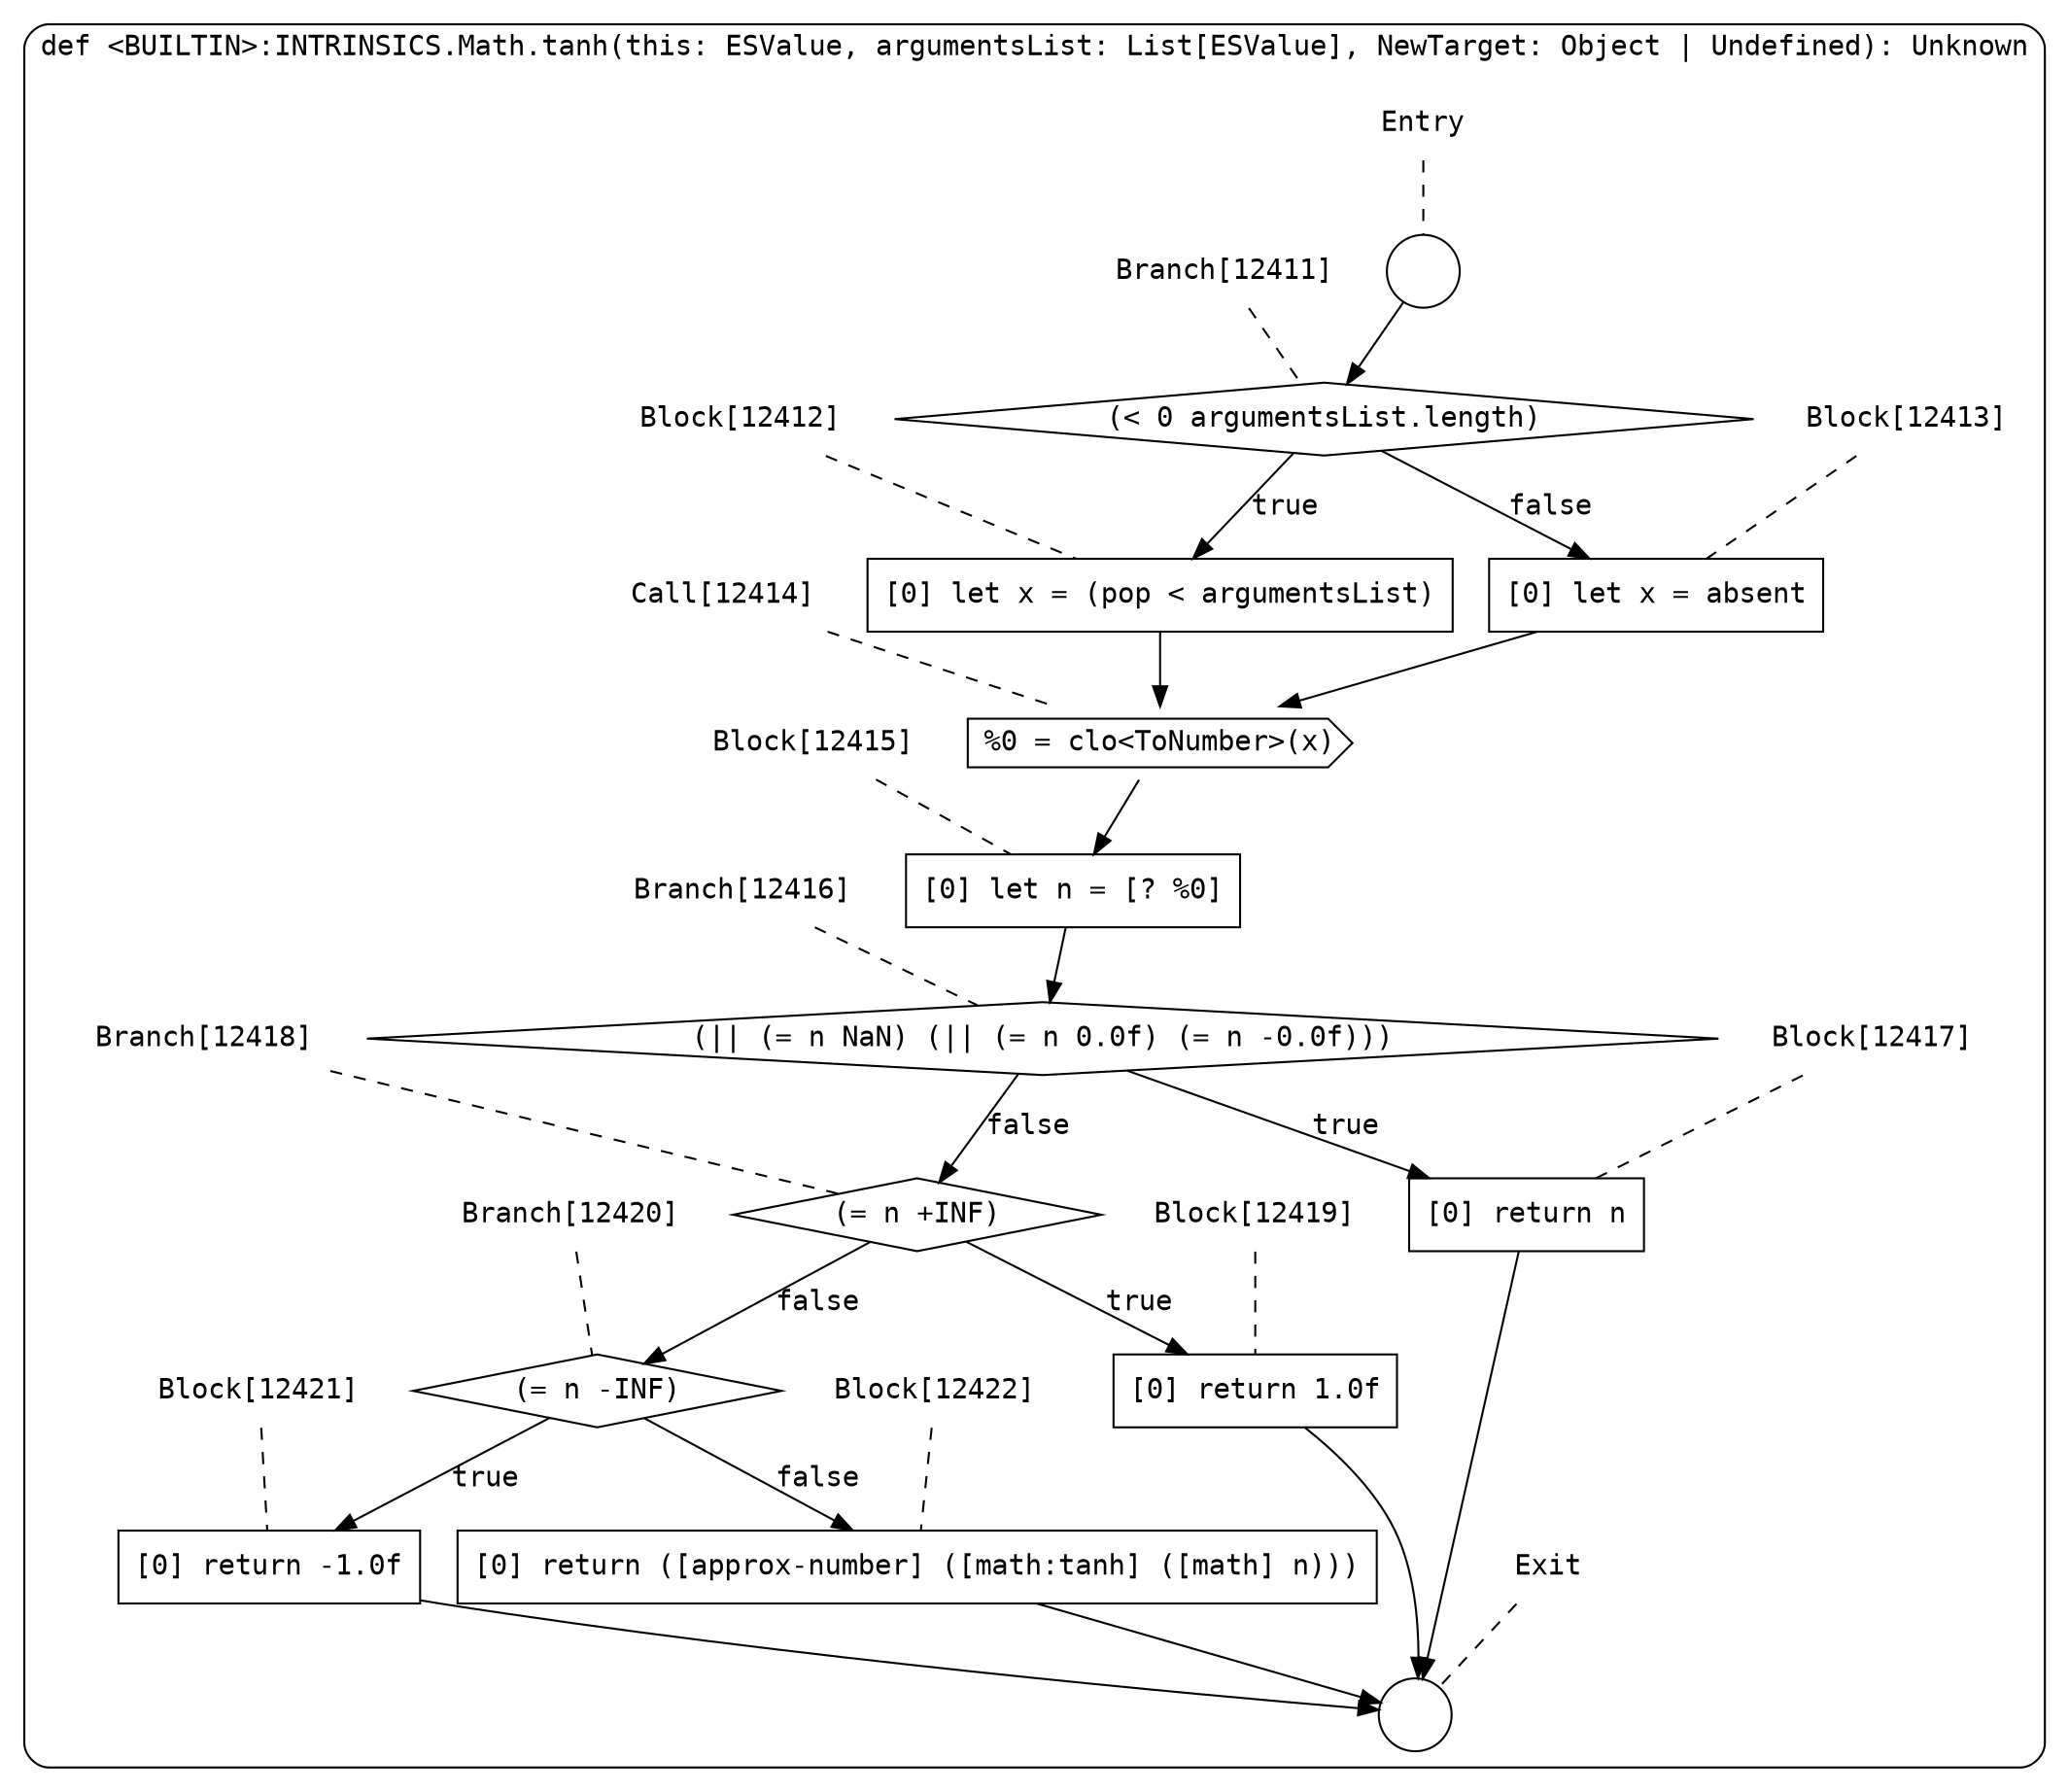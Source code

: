 digraph {
  graph [fontname = "Consolas"]
  node [fontname = "Consolas"]
  edge [fontname = "Consolas"]
  subgraph cluster2108 {
    label = "def <BUILTIN>:INTRINSICS.Math.tanh(this: ESValue, argumentsList: List[ESValue], NewTarget: Object | Undefined): Unknown"
    style = rounded
    cluster2108_entry_name [shape=none, label=<<font color="black">Entry</font>>]
    cluster2108_entry_name -> cluster2108_entry [arrowhead=none, color="black", style=dashed]
    cluster2108_entry [shape=circle label=" " color="black" fillcolor="white" style=filled]
    cluster2108_entry -> node12411 [color="black"]
    cluster2108_exit_name [shape=none, label=<<font color="black">Exit</font>>]
    cluster2108_exit_name -> cluster2108_exit [arrowhead=none, color="black", style=dashed]
    cluster2108_exit [shape=circle label=" " color="black" fillcolor="white" style=filled]
    node12411_name [shape=none, label=<<font color="black">Branch[12411]</font>>]
    node12411_name -> node12411 [arrowhead=none, color="black", style=dashed]
    node12411 [shape=diamond, label=<<font color="black">(&lt; 0 argumentsList.length)</font>> color="black" fillcolor="white", style=filled]
    node12411 -> node12412 [label=<<font color="black">true</font>> color="black"]
    node12411 -> node12413 [label=<<font color="black">false</font>> color="black"]
    node12412_name [shape=none, label=<<font color="black">Block[12412]</font>>]
    node12412_name -> node12412 [arrowhead=none, color="black", style=dashed]
    node12412 [shape=box, label=<<font color="black">[0] let x = (pop &lt; argumentsList)<BR ALIGN="LEFT"/></font>> color="black" fillcolor="white", style=filled]
    node12412 -> node12414 [color="black"]
    node12413_name [shape=none, label=<<font color="black">Block[12413]</font>>]
    node12413_name -> node12413 [arrowhead=none, color="black", style=dashed]
    node12413 [shape=box, label=<<font color="black">[0] let x = absent<BR ALIGN="LEFT"/></font>> color="black" fillcolor="white", style=filled]
    node12413 -> node12414 [color="black"]
    node12414_name [shape=none, label=<<font color="black">Call[12414]</font>>]
    node12414_name -> node12414 [arrowhead=none, color="black", style=dashed]
    node12414 [shape=cds, label=<<font color="black">%0 = clo&lt;ToNumber&gt;(x)</font>> color="black" fillcolor="white", style=filled]
    node12414 -> node12415 [color="black"]
    node12415_name [shape=none, label=<<font color="black">Block[12415]</font>>]
    node12415_name -> node12415 [arrowhead=none, color="black", style=dashed]
    node12415 [shape=box, label=<<font color="black">[0] let n = [? %0]<BR ALIGN="LEFT"/></font>> color="black" fillcolor="white", style=filled]
    node12415 -> node12416 [color="black"]
    node12416_name [shape=none, label=<<font color="black">Branch[12416]</font>>]
    node12416_name -> node12416 [arrowhead=none, color="black", style=dashed]
    node12416 [shape=diamond, label=<<font color="black">(|| (= n NaN) (|| (= n 0.0f) (= n -0.0f)))</font>> color="black" fillcolor="white", style=filled]
    node12416 -> node12417 [label=<<font color="black">true</font>> color="black"]
    node12416 -> node12418 [label=<<font color="black">false</font>> color="black"]
    node12417_name [shape=none, label=<<font color="black">Block[12417]</font>>]
    node12417_name -> node12417 [arrowhead=none, color="black", style=dashed]
    node12417 [shape=box, label=<<font color="black">[0] return n<BR ALIGN="LEFT"/></font>> color="black" fillcolor="white", style=filled]
    node12417 -> cluster2108_exit [color="black"]
    node12418_name [shape=none, label=<<font color="black">Branch[12418]</font>>]
    node12418_name -> node12418 [arrowhead=none, color="black", style=dashed]
    node12418 [shape=diamond, label=<<font color="black">(= n +INF)</font>> color="black" fillcolor="white", style=filled]
    node12418 -> node12419 [label=<<font color="black">true</font>> color="black"]
    node12418 -> node12420 [label=<<font color="black">false</font>> color="black"]
    node12419_name [shape=none, label=<<font color="black">Block[12419]</font>>]
    node12419_name -> node12419 [arrowhead=none, color="black", style=dashed]
    node12419 [shape=box, label=<<font color="black">[0] return 1.0f<BR ALIGN="LEFT"/></font>> color="black" fillcolor="white", style=filled]
    node12419 -> cluster2108_exit [color="black"]
    node12420_name [shape=none, label=<<font color="black">Branch[12420]</font>>]
    node12420_name -> node12420 [arrowhead=none, color="black", style=dashed]
    node12420 [shape=diamond, label=<<font color="black">(= n -INF)</font>> color="black" fillcolor="white", style=filled]
    node12420 -> node12421 [label=<<font color="black">true</font>> color="black"]
    node12420 -> node12422 [label=<<font color="black">false</font>> color="black"]
    node12421_name [shape=none, label=<<font color="black">Block[12421]</font>>]
    node12421_name -> node12421 [arrowhead=none, color="black", style=dashed]
    node12421 [shape=box, label=<<font color="black">[0] return -1.0f<BR ALIGN="LEFT"/></font>> color="black" fillcolor="white", style=filled]
    node12421 -> cluster2108_exit [color="black"]
    node12422_name [shape=none, label=<<font color="black">Block[12422]</font>>]
    node12422_name -> node12422 [arrowhead=none, color="black", style=dashed]
    node12422 [shape=box, label=<<font color="black">[0] return ([approx-number] ([math:tanh] ([math] n)))<BR ALIGN="LEFT"/></font>> color="black" fillcolor="white", style=filled]
    node12422 -> cluster2108_exit [color="black"]
  }
}